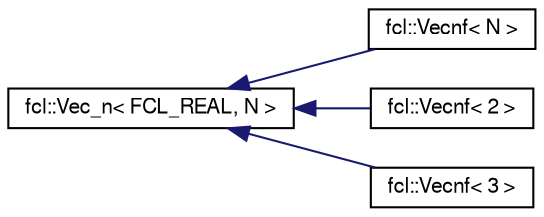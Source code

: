 digraph "Graphical Class Hierarchy"
{
  edge [fontname="FreeSans",fontsize="10",labelfontname="FreeSans",labelfontsize="10"];
  node [fontname="FreeSans",fontsize="10",shape=record];
  rankdir="LR";
  Node1 [label="fcl::Vec_n\< FCL_REAL, N \>",height=0.2,width=0.4,color="black", fillcolor="white", style="filled",URL="$a00224.html"];
  Node1 -> Node2 [dir="back",color="midnightblue",fontsize="10",style="solid",fontname="FreeSans"];
  Node2 [label="fcl::Vecnf\< N \>",height=0.2,width=0.4,color="black", fillcolor="white", style="filled",URL="$a00225.html"];
  Node1 -> Node3 [dir="back",color="midnightblue",fontsize="10",style="solid",fontname="FreeSans"];
  Node3 [label="fcl::Vecnf\< 2 \>",height=0.2,width=0.4,color="black", fillcolor="white", style="filled",URL="$a00225.html"];
  Node1 -> Node4 [dir="back",color="midnightblue",fontsize="10",style="solid",fontname="FreeSans"];
  Node4 [label="fcl::Vecnf\< 3 \>",height=0.2,width=0.4,color="black", fillcolor="white", style="filled",URL="$a00225.html"];
}
